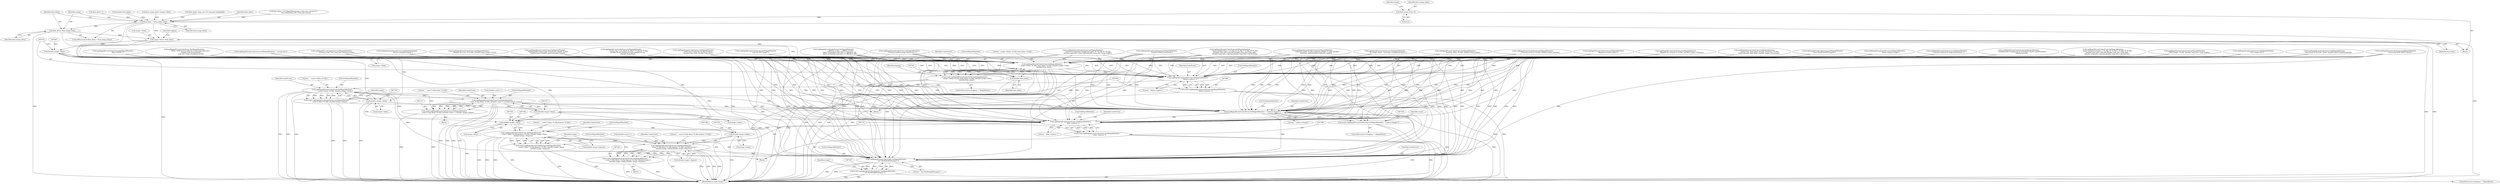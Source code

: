 digraph "0_ImageMagick_9eedb5660f1704cde8e8cd784c5c2a09dd2fd60f_0@API" {
"1007020" [label="(Call,final_image_delay=0)"];
"1007045" [label="(Call,final_delay < final_image_delay)"];
"1007048" [label="(Call,final_delay=final_image_delay)"];
"1007051" [label="(Call,image->delay=final_delay)"];
"1007066" [label="(Call,(double) image->delay)"];
"1007062" [label="(Call,LogMagickEvent(CoderEvent,GetMagickModule(),\n        \"  image->delay=%.20g, final_delay=%.20g\",(double) image->delay,\n        (double) final_delay))"];
"1007060" [label="(Call,(void) LogMagickEvent(CoderEvent,GetMagickModule(),\n        \"  image->delay=%.20g, final_delay=%.20g\",(double) image->delay,\n        (double) final_delay))"];
"1007089" [label="(Call,LogMagickEvent(CoderEvent,GetMagickModule(),\n        \"  Before coalesce:\"))"];
"1007087" [label="(Call,(void) LogMagickEvent(CoderEvent,GetMagickModule(),\n        \"  Before coalesce:\"))"];
"1007095" [label="(Call,LogMagickEvent(CoderEvent,GetMagickModule(),\n        \"    scene 0 delay=%.20g\",(double) image->delay))"];
"1007093" [label="(Call,(void) LogMagickEvent(CoderEvent,GetMagickModule(),\n        \"    scene 0 delay=%.20g\",(double) image->delay))"];
"1007118" [label="(Call,LogMagickEvent(CoderEvent,GetMagickModule(),\n          \"    scene %.20g delay=%.20g\",(double) scene++,(double) image->delay))"];
"1007116" [label="(Call,(void) LogMagickEvent(CoderEvent,GetMagickModule(),\n          \"    scene %.20g delay=%.20g\",(double) scene++,(double) image->delay))"];
"1007147" [label="(Call,LogMagickEvent(CoderEvent,GetMagickModule(),\"  Coalesce Images\"))"];
"1007145" [label="(Call,(void) LogMagickEvent(CoderEvent,GetMagickModule(),\"  Coalesce Images\"))"];
"1007310" [label="(Call,LogMagickEvent(CoderEvent,GetMagickModule(),\n        \"  After coalesce:\"))"];
"1007308" [label="(Call,(void) LogMagickEvent(CoderEvent,GetMagickModule(),\n        \"  After coalesce:\"))"];
"1007316" [label="(Call,LogMagickEvent(CoderEvent,GetMagickModule(),\n        \"    scene 0 delay=%.20g dispose=%.20g\",(double) image->delay,\n        (double) image->dispose))"];
"1007314" [label="(Call,(void) LogMagickEvent(CoderEvent,GetMagickModule(),\n        \"    scene 0 delay=%.20g dispose=%.20g\",(double) image->delay,\n        (double) image->dispose))"];
"1007344" [label="(Call,LogMagickEvent(CoderEvent,GetMagickModule(),\n          \"    scene %.20g delay=%.20g dispose=%.20g\",(double) scene++,\n          (double) image->delay,(double) image->dispose))"];
"1007342" [label="(Call,(void) LogMagickEvent(CoderEvent,GetMagickModule(),\n          \"    scene %.20g delay=%.20g dispose=%.20g\",(double) scene++,\n          (double) image->delay,(double) image->dispose))"];
"1007368" [label="(Call,LogMagickEvent(CoderEvent,GetMagickModule(),\n      \"  exit ReadOneJNGImage();\"))"];
"1007366" [label="(Call,(void) LogMagickEvent(CoderEvent,GetMagickModule(),\n      \"  exit ReadOneJNGImage();\"))"];
"1007099" [label="(Call,(double) image->delay)"];
"1007126" [label="(Call,(double) image->delay)"];
"1007320" [label="(Call,(double) image->delay)"];
"1007352" [label="(Call,(double) image->delay)"];
"1007071" [label="(Call,(double) final_delay)"];
"1007320" [label="(Call,(double) image->delay)"];
"1007065" [label="(Literal,\"  image->delay=%.20g, final_delay=%.20g\")"];
"1007347" [label="(Literal,\"    scene %.20g delay=%.20g dispose=%.20g\")"];
"1007362" [label="(ControlStructure,if (logging != MagickFalse))"];
"1007045" [label="(Call,final_delay < final_image_delay)"];
"1007122" [label="(Call,(double) scene++)"];
"1007316" [label="(Call,LogMagickEvent(CoderEvent,GetMagickModule(),\n        \"    scene 0 delay=%.20g dispose=%.20g\",(double) image->delay,\n        (double) image->dispose))"];
"1007044" [label="(ControlStructure,if (final_delay < final_image_delay))"];
"1007308" [label="(Call,(void) LogMagickEvent(CoderEvent,GetMagickModule(),\n        \"  After coalesce:\"))"];
"1006373" [label="(Call,LogMagickEvent(CoderEvent,GetMagickModule(),\n                \"  Crop the PNG image\"))"];
"1007093" [label="(Call,(void) LogMagickEvent(CoderEvent,GetMagickModule(),\n        \"    scene 0 delay=%.20g\",(double) image->delay))"];
"1001307" [label="(Call,LogMagickEvent(CoderEvent,GetMagickModule(),\n                          \"  x_off[%d]: %.20g,  y_off[%d]: %.20g\",\n                          object_id,(double) mng_info->x_off[object_id],\n                          object_id,(double) mng_info->y_off[object_id]))"];
"1007120" [label="(Call,GetMagickModule())"];
"1007317" [label="(Identifier,CoderEvent)"];
"1006666" [label="(Call,LogMagickEvent(CoderEvent,GetMagickModule(),\n          \"  Finished reading image datastream.\"))"];
"1007313" [label="(Literal,\"  After coalesce:\")"];
"1007318" [label="(Call,GetMagickModule())"];
"1004318" [label="(Call,LogMagickEvent(CoderEvent,GetMagickModule(),\n                    \"  Inserted transparent background layer, W=%.20g, H=%.20g\",\n                    (double) mng_info->mng_width,(double) mng_info->mng_height))"];
"1007063" [label="(Identifier,CoderEvent)"];
"1007035" [label="(Call,final_image_delay=image->delay)"];
"1007128" [label="(Call,image->delay)"];
"1007141" [label="(ControlStructure,if (logging != MagickFalse))"];
"1007090" [label="(Identifier,CoderEvent)"];
"1007319" [label="(Literal,\"    scene 0 delay=%.20g dispose=%.20g\")"];
"1007368" [label="(Call,LogMagickEvent(CoderEvent,GetMagickModule(),\n      \"  exit ReadOneJNGImage();\"))"];
"1006215" [label="(Call,LogMagickEvent(CoderEvent,GetMagickModule(),\n                    \"  Finished MAGN processing\"))"];
"1007374" [label="(MethodReturn,static Image *)"];
"1001037" [label="(Call,final_delay=(png_uint_32) mng_get_long(&p[2]))"];
"1007352" [label="(Call,(double) image->delay)"];
"1007062" [label="(Call,LogMagickEvent(CoderEvent,GetMagickModule(),\n        \"  image->delay=%.20g, final_delay=%.20g\",(double) image->delay,\n        (double) final_delay))"];
"1007121" [label="(Literal,\"    scene %.20g delay=%.20g\")"];
"1007346" [label="(Call,GetMagickModule())"];
"1002532" [label="(Call,LogMagickEvent(CoderEvent,GetMagickModule(),\n                    \"  Insert backgd layer, L=%.20g, R=%.20g T=%.20g, B=%.20g\",\n                    (double) mng_info->clip.left,(double) mng_info->clip.right,\n                    (double) mng_info->clip.top,(double) mng_info->clip.bottom))"];
"1002386" [label="(Call,LogMagickEvent(CoderEvent,GetMagickModule(),\n                \"   subframe_width=%.20g, subframe_height=%.20g\",(double)\n                subframe_width,(double) subframe_height))"];
"1006901" [label="(Call,LogMagickEvent(CoderEvent,GetMagickModule(),\"  Corrupt list\"))"];
"1007089" [label="(Call,LogMagickEvent(CoderEvent,GetMagickModule(),\n        \"  Before coalesce:\"))"];
"1002085" [label="(Call,LogMagickEvent(CoderEvent,GetMagickModule(),\n                \"    Framing_mode=%d\",mng_info->framing_mode))"];
"1007369" [label="(Identifier,CoderEvent)"];
"1005016" [label="(Call,LogMagickEvent(CoderEvent,GetMagickModule(),\n                    \"    Allocate magnified image\"))"];
"1007047" [label="(Identifier,final_image_delay)"];
"1007046" [label="(Identifier,final_delay)"];
"1005193" [label="(Call,LogMagickEvent(CoderEvent,GetMagickModule(),\n                    \"    Magnify the rows to %.20g\",(double) large_image->rows))"];
"1000457" [label="(Call,LogMagickEvent(CoderEvent,GetMagickModule(),\n           \"  Reading MNG chunk type %c%c%c%c, length: %.20g\",\n           type[0],type[1],type[2],type[3],(double) length))"];
"1007078" [label="(Block,)"];
"1007048" [label="(Call,final_delay=final_image_delay)"];
"1007099" [label="(Call,(double) image->delay)"];
"1007337" [label="(Block,)"];
"1007101" [label="(Call,image->delay)"];
"1007149" [label="(Call,GetMagickModule())"];
"1007076" [label="(Identifier,logging)"];
"1002305" [label="(Call,LogMagickEvent(CoderEvent,GetMagickModule(),\n                            \"    Frame_clip: L=%.20g R=%.20g T=%.20g B=%.20g\",\n                            (double) fb.left,(double) fb.right,(double) fb.top,\n                            (double) fb.bottom))"];
"1007111" [label="(Block,)"];
"1007370" [label="(Call,GetMagickModule())"];
"1003010" [label="(Call,LogMagickEvent(CoderEvent,GetMagickModule(),\n                    \"  LOOP level %.20g has %.20g iterations \",\n                    (double) loop_level, (double) loop_iters))"];
"1006713" [label="(Call,LogMagickEvent(CoderEvent,GetMagickModule(),\n          \"  No images found.  Inserting a background layer.\"))"];
"1007107" [label="(Identifier,image)"];
"1007348" [label="(Call,(double) scene++)"];
"1007060" [label="(Call,(void) LogMagickEvent(CoderEvent,GetMagickModule(),\n        \"  image->delay=%.20g, final_delay=%.20g\",(double) image->delay,\n        (double) final_delay))"];
"1007095" [label="(Call,LogMagickEvent(CoderEvent,GetMagickModule(),\n        \"    scene 0 delay=%.20g\",(double) image->delay))"];
"1007091" [label="(Call,GetMagickModule())"];
"1007053" [label="(Identifier,image)"];
"1002199" [label="(Call,LogMagickEvent(CoderEvent,GetMagickModule(),\n                            \"    Framing_delay=%.20g\",(double) frame_delay))"];
"1007310" [label="(Call,LogMagickEvent(CoderEvent,GetMagickModule(),\n        \"  After coalesce:\"))"];
"1002260" [label="(Call,LogMagickEvent(CoderEvent,GetMagickModule(),\n                            \"    Framing_timeout=%.20g\",(double) frame_timeout))"];
"1007092" [label="(Literal,\"  Before coalesce:\")"];
"1007068" [label="(Call,image->delay)"];
"1007051" [label="(Call,image->delay=final_delay)"];
"1007371" [label="(Literal,\"  exit ReadOneJNGImage();\")"];
"1004091" [label="(Call,LogMagickEvent(CoderEvent,GetMagickModule(),\n                \"  Skipping invisible object\"))"];
"1005747" [label="(Call,LogMagickEvent(CoderEvent,GetMagickModule(),\n                    \"    Magnify the columns to %.20g\",(double) image->columns))"];
"1007299" [label="(Block,)"];
"1007022" [label="(Literal,0)"];
"1007150" [label="(Literal,\"  Coalesce Images\")"];
"1007097" [label="(Call,GetMagickModule())"];
"1007119" [label="(Identifier,CoderEvent)"];
"1007148" [label="(Identifier,CoderEvent)"];
"1007152" [label="(Identifier,scene)"];
"1007312" [label="(Call,GetMagickModule())"];
"1007354" [label="(Call,image->delay)"];
"1001077" [label="(Call,LogMagickEvent(CoderEvent,GetMagickModule(),\n                  \"    repeat=%d,  final_delay=%.20g,  iterations=%.20g\",\n                  repeat,(double) final_delay, (double) image->iterations))"];
"1000269" [label="(Call,LogMagickEvent(CoderEvent,GetMagickModule(),\n    \"  Enter ReadOneMNGImage()\"))"];
"1005726" [label="(Call,LogMagickEvent(CoderEvent,GetMagickModule(),\n                    \"    Delete original image\"))"];
"1007058" [label="(Identifier,logging)"];
"1006999" [label="(Call,final_delay=1UL*MagickMax(image->ticks_per_second,1L)*\n            final_delay/mng_info->ticks_per_second)"];
"1007333" [label="(Identifier,image)"];
"1006687" [label="(Call,LogMagickEvent(CoderEvent,GetMagickModule(),\n      \"  Finished reading all image datastreams.\"))"];
"1007049" [label="(Identifier,final_delay)"];
"1007311" [label="(Identifier,CoderEvent)"];
"1007366" [label="(Call,(void) LogMagickEvent(CoderEvent,GetMagickModule(),\n      \"  exit ReadOneJNGImage();\"))"];
"1007145" [label="(Call,(void) LogMagickEvent(CoderEvent,GetMagickModule(),\"  Coalesce Images\"))"];
"1007026" [label="(Identifier,image)"];
"1000369" [label="(Call,final_delay=1)"];
"1007116" [label="(Call,(void) LogMagickEvent(CoderEvent,GetMagickModule(),\n          \"    scene %.20g delay=%.20g\",(double) scene++,(double) image->delay))"];
"1007020" [label="(Call,final_image_delay=0)"];
"1007357" [label="(Call,(double) image->dispose)"];
"1007052" [label="(Call,image->delay)"];
"1007071" [label="(Call,(double) final_delay)"];
"1007147" [label="(Call,LogMagickEvent(CoderEvent,GetMagickModule(),\"  Coalesce Images\"))"];
"1007342" [label="(Call,(void) LogMagickEvent(CoderEvent,GetMagickModule(),\n          \"    scene %.20g delay=%.20g dispose=%.20g\",(double) scene++,\n          (double) image->delay,(double) image->dispose))"];
"1007373" [label="(Identifier,image)"];
"1004650" [label="(Call,LogMagickEvent(CoderEvent,GetMagickModule(),\n            \"  Seeking back to beginning of %c%c%c%c chunk\",type[0],type[1],\n            type[2],type[3]))"];
"1004476" [label="(Call,LogMagickEvent(CoderEvent,GetMagickModule(),\n                \"  Insert background layer, L=%.20g, R=%.20g T=%.20g, B=%.20g\",\n                (double) mng_info->clip.left,(double) mng_info->clip.right,\n                (double) mng_info->clip.top,(double) mng_info->clip.bottom))"];
"1007118" [label="(Call,LogMagickEvent(CoderEvent,GetMagickModule(),\n          \"    scene %.20g delay=%.20g\",(double) scene++,(double) image->delay))"];
"1000775" [label="(Call,LogMagickEvent(CoderEvent,GetMagickModule(),\n                  \"  MNG height: %.20g\",(double) mng_info->mng_height))"];
"1007345" [label="(Identifier,CoderEvent)"];
"1007126" [label="(Call,(double) image->delay)"];
"1006943" [label="(Call,LogMagickEvent(CoderEvent,GetMagickModule(),\n            \"  First image null\"))"];
"1007096" [label="(Identifier,CoderEvent)"];
"1007021" [label="(Identifier,final_image_delay)"];
"1004048" [label="(Call,LogMagickEvent(CoderEvent,GetMagickModule(),\n            \"  Processing %c%c%c%c chunk\",type[0],type[1],type[2],type[3]))"];
"1007098" [label="(Literal,\"    scene 0 delay=%.20g\")"];
"1007314" [label="(Call,(void) LogMagickEvent(CoderEvent,GetMagickModule(),\n        \"    scene 0 delay=%.20g dispose=%.20g\",(double) image->delay,\n        (double) image->dispose))"];
"1007055" [label="(Identifier,final_delay)"];
"1004786" [label="(Call,LogMagickEvent(CoderEvent,GetMagickModule(),\n                \"  Processing MNG MAGN chunk\"))"];
"1007344" [label="(Call,LogMagickEvent(CoderEvent,GetMagickModule(),\n          \"    scene %.20g delay=%.20g dispose=%.20g\",(double) scene++,\n          (double) image->delay,(double) image->dispose))"];
"1000676" [label="(Call,LogMagickEvent(CoderEvent,GetMagickModule(),\n                \"  Skip to IEND.\"))"];
"1007322" [label="(Call,image->delay)"];
"1007050" [label="(Identifier,final_image_delay)"];
"1001082" [label="(Call,(double) final_delay)"];
"1007087" [label="(Call,(void) LogMagickEvent(CoderEvent,GetMagickModule(),\n        \"  Before coalesce:\"))"];
"1007064" [label="(Call,GetMagickModule())"];
"1007066" [label="(Call,(double) image->delay)"];
"1007325" [label="(Call,(double) image->dispose)"];
"1007056" [label="(ControlStructure,if (logging != MagickFalse))"];
"1003126" [label="(Call,LogMagickEvent(CoderEvent,GetMagickModule(),\n                          \"  ENDL: LOOP level %.20g has %.20g remaining iters \",\n                            (double) loop_level,(double)\n                            mng_info->loop_count[loop_level]))"];
"1000181" [label="(Block,)"];
"1007073" [label="(Identifier,final_delay)"];
"1007020" -> "1000181"  [label="AST: "];
"1007020" -> "1007022"  [label="CFG: "];
"1007021" -> "1007020"  [label="AST: "];
"1007022" -> "1007020"  [label="AST: "];
"1007026" -> "1007020"  [label="CFG: "];
"1007020" -> "1007045"  [label="DDG: "];
"1007045" -> "1007044"  [label="AST: "];
"1007045" -> "1007047"  [label="CFG: "];
"1007046" -> "1007045"  [label="AST: "];
"1007047" -> "1007045"  [label="AST: "];
"1007049" -> "1007045"  [label="CFG: "];
"1007053" -> "1007045"  [label="CFG: "];
"1007045" -> "1007374"  [label="DDG: "];
"1007045" -> "1007374"  [label="DDG: "];
"1006999" -> "1007045"  [label="DDG: "];
"1000369" -> "1007045"  [label="DDG: "];
"1001037" -> "1007045"  [label="DDG: "];
"1001082" -> "1007045"  [label="DDG: "];
"1007035" -> "1007045"  [label="DDG: "];
"1007045" -> "1007048"  [label="DDG: "];
"1007045" -> "1007051"  [label="DDG: "];
"1007045" -> "1007071"  [label="DDG: "];
"1007048" -> "1007044"  [label="AST: "];
"1007048" -> "1007050"  [label="CFG: "];
"1007049" -> "1007048"  [label="AST: "];
"1007050" -> "1007048"  [label="AST: "];
"1007053" -> "1007048"  [label="CFG: "];
"1007048" -> "1007374"  [label="DDG: "];
"1007048" -> "1007051"  [label="DDG: "];
"1007048" -> "1007071"  [label="DDG: "];
"1007051" -> "1000181"  [label="AST: "];
"1007051" -> "1007055"  [label="CFG: "];
"1007052" -> "1007051"  [label="AST: "];
"1007055" -> "1007051"  [label="AST: "];
"1007058" -> "1007051"  [label="CFG: "];
"1007051" -> "1007374"  [label="DDG: "];
"1007051" -> "1007374"  [label="DDG: "];
"1007051" -> "1007066"  [label="DDG: "];
"1007051" -> "1007099"  [label="DDG: "];
"1007051" -> "1007320"  [label="DDG: "];
"1007066" -> "1007062"  [label="AST: "];
"1007066" -> "1007068"  [label="CFG: "];
"1007067" -> "1007066"  [label="AST: "];
"1007068" -> "1007066"  [label="AST: "];
"1007072" -> "1007066"  [label="CFG: "];
"1007066" -> "1007374"  [label="DDG: "];
"1007066" -> "1007062"  [label="DDG: "];
"1007066" -> "1007099"  [label="DDG: "];
"1007066" -> "1007320"  [label="DDG: "];
"1007062" -> "1007060"  [label="AST: "];
"1007062" -> "1007071"  [label="CFG: "];
"1007063" -> "1007062"  [label="AST: "];
"1007064" -> "1007062"  [label="AST: "];
"1007065" -> "1007062"  [label="AST: "];
"1007071" -> "1007062"  [label="AST: "];
"1007060" -> "1007062"  [label="CFG: "];
"1007062" -> "1007374"  [label="DDG: "];
"1007062" -> "1007374"  [label="DDG: "];
"1007062" -> "1007374"  [label="DDG: "];
"1007062" -> "1007374"  [label="DDG: "];
"1007062" -> "1007060"  [label="DDG: "];
"1007062" -> "1007060"  [label="DDG: "];
"1007062" -> "1007060"  [label="DDG: "];
"1007062" -> "1007060"  [label="DDG: "];
"1007062" -> "1007060"  [label="DDG: "];
"1002305" -> "1007062"  [label="DDG: "];
"1006373" -> "1007062"  [label="DDG: "];
"1001077" -> "1007062"  [label="DDG: "];
"1004091" -> "1007062"  [label="DDG: "];
"1006901" -> "1007062"  [label="DDG: "];
"1004318" -> "1007062"  [label="DDG: "];
"1006687" -> "1007062"  [label="DDG: "];
"1006943" -> "1007062"  [label="DDG: "];
"1000269" -> "1007062"  [label="DDG: "];
"1002085" -> "1007062"  [label="DDG: "];
"1005747" -> "1007062"  [label="DDG: "];
"1002532" -> "1007062"  [label="DDG: "];
"1003010" -> "1007062"  [label="DDG: "];
"1000676" -> "1007062"  [label="DDG: "];
"1004786" -> "1007062"  [label="DDG: "];
"1002386" -> "1007062"  [label="DDG: "];
"1005726" -> "1007062"  [label="DDG: "];
"1000775" -> "1007062"  [label="DDG: "];
"1005016" -> "1007062"  [label="DDG: "];
"1006713" -> "1007062"  [label="DDG: "];
"1001307" -> "1007062"  [label="DDG: "];
"1004048" -> "1007062"  [label="DDG: "];
"1002199" -> "1007062"  [label="DDG: "];
"1004650" -> "1007062"  [label="DDG: "];
"1004476" -> "1007062"  [label="DDG: "];
"1003126" -> "1007062"  [label="DDG: "];
"1005193" -> "1007062"  [label="DDG: "];
"1006666" -> "1007062"  [label="DDG: "];
"1002260" -> "1007062"  [label="DDG: "];
"1006215" -> "1007062"  [label="DDG: "];
"1000457" -> "1007062"  [label="DDG: "];
"1007071" -> "1007062"  [label="DDG: "];
"1007062" -> "1007089"  [label="DDG: "];
"1007062" -> "1007147"  [label="DDG: "];
"1007062" -> "1007310"  [label="DDG: "];
"1007062" -> "1007368"  [label="DDG: "];
"1007060" -> "1007056"  [label="AST: "];
"1007061" -> "1007060"  [label="AST: "];
"1007076" -> "1007060"  [label="CFG: "];
"1007060" -> "1007374"  [label="DDG: "];
"1007060" -> "1007374"  [label="DDG: "];
"1007089" -> "1007087"  [label="AST: "];
"1007089" -> "1007092"  [label="CFG: "];
"1007090" -> "1007089"  [label="AST: "];
"1007091" -> "1007089"  [label="AST: "];
"1007092" -> "1007089"  [label="AST: "];
"1007087" -> "1007089"  [label="CFG: "];
"1007089" -> "1007087"  [label="DDG: "];
"1007089" -> "1007087"  [label="DDG: "];
"1007089" -> "1007087"  [label="DDG: "];
"1002305" -> "1007089"  [label="DDG: "];
"1006373" -> "1007089"  [label="DDG: "];
"1001077" -> "1007089"  [label="DDG: "];
"1004091" -> "1007089"  [label="DDG: "];
"1006901" -> "1007089"  [label="DDG: "];
"1004318" -> "1007089"  [label="DDG: "];
"1006687" -> "1007089"  [label="DDG: "];
"1006943" -> "1007089"  [label="DDG: "];
"1000269" -> "1007089"  [label="DDG: "];
"1002085" -> "1007089"  [label="DDG: "];
"1005747" -> "1007089"  [label="DDG: "];
"1002532" -> "1007089"  [label="DDG: "];
"1003010" -> "1007089"  [label="DDG: "];
"1000676" -> "1007089"  [label="DDG: "];
"1004786" -> "1007089"  [label="DDG: "];
"1002386" -> "1007089"  [label="DDG: "];
"1005726" -> "1007089"  [label="DDG: "];
"1000775" -> "1007089"  [label="DDG: "];
"1005016" -> "1007089"  [label="DDG: "];
"1006713" -> "1007089"  [label="DDG: "];
"1001307" -> "1007089"  [label="DDG: "];
"1004048" -> "1007089"  [label="DDG: "];
"1002199" -> "1007089"  [label="DDG: "];
"1004650" -> "1007089"  [label="DDG: "];
"1004476" -> "1007089"  [label="DDG: "];
"1003126" -> "1007089"  [label="DDG: "];
"1005193" -> "1007089"  [label="DDG: "];
"1006666" -> "1007089"  [label="DDG: "];
"1002260" -> "1007089"  [label="DDG: "];
"1006215" -> "1007089"  [label="DDG: "];
"1000457" -> "1007089"  [label="DDG: "];
"1007089" -> "1007095"  [label="DDG: "];
"1007087" -> "1007078"  [label="AST: "];
"1007088" -> "1007087"  [label="AST: "];
"1007094" -> "1007087"  [label="CFG: "];
"1007087" -> "1007374"  [label="DDG: "];
"1007087" -> "1007374"  [label="DDG: "];
"1007095" -> "1007093"  [label="AST: "];
"1007095" -> "1007099"  [label="CFG: "];
"1007096" -> "1007095"  [label="AST: "];
"1007097" -> "1007095"  [label="AST: "];
"1007098" -> "1007095"  [label="AST: "];
"1007099" -> "1007095"  [label="AST: "];
"1007093" -> "1007095"  [label="CFG: "];
"1007095" -> "1007374"  [label="DDG: "];
"1007095" -> "1007374"  [label="DDG: "];
"1007095" -> "1007374"  [label="DDG: "];
"1007095" -> "1007093"  [label="DDG: "];
"1007095" -> "1007093"  [label="DDG: "];
"1007095" -> "1007093"  [label="DDG: "];
"1007095" -> "1007093"  [label="DDG: "];
"1007099" -> "1007095"  [label="DDG: "];
"1007095" -> "1007118"  [label="DDG: "];
"1007095" -> "1007147"  [label="DDG: "];
"1007095" -> "1007310"  [label="DDG: "];
"1007095" -> "1007368"  [label="DDG: "];
"1007093" -> "1007078"  [label="AST: "];
"1007094" -> "1007093"  [label="AST: "];
"1007107" -> "1007093"  [label="CFG: "];
"1007093" -> "1007374"  [label="DDG: "];
"1007093" -> "1007374"  [label="DDG: "];
"1007118" -> "1007116"  [label="AST: "];
"1007118" -> "1007126"  [label="CFG: "];
"1007119" -> "1007118"  [label="AST: "];
"1007120" -> "1007118"  [label="AST: "];
"1007121" -> "1007118"  [label="AST: "];
"1007122" -> "1007118"  [label="AST: "];
"1007126" -> "1007118"  [label="AST: "];
"1007116" -> "1007118"  [label="CFG: "];
"1007118" -> "1007374"  [label="DDG: "];
"1007118" -> "1007374"  [label="DDG: "];
"1007118" -> "1007374"  [label="DDG: "];
"1007118" -> "1007374"  [label="DDG: "];
"1007118" -> "1007116"  [label="DDG: "];
"1007118" -> "1007116"  [label="DDG: "];
"1007118" -> "1007116"  [label="DDG: "];
"1007118" -> "1007116"  [label="DDG: "];
"1007118" -> "1007116"  [label="DDG: "];
"1007126" -> "1007118"  [label="DDG: "];
"1007118" -> "1007147"  [label="DDG: "];
"1007118" -> "1007310"  [label="DDG: "];
"1007118" -> "1007368"  [label="DDG: "];
"1007116" -> "1007111"  [label="AST: "];
"1007117" -> "1007116"  [label="AST: "];
"1007107" -> "1007116"  [label="CFG: "];
"1007116" -> "1007374"  [label="DDG: "];
"1007116" -> "1007374"  [label="DDG: "];
"1007147" -> "1007145"  [label="AST: "];
"1007147" -> "1007150"  [label="CFG: "];
"1007148" -> "1007147"  [label="AST: "];
"1007149" -> "1007147"  [label="AST: "];
"1007150" -> "1007147"  [label="AST: "];
"1007145" -> "1007147"  [label="CFG: "];
"1007147" -> "1007374"  [label="DDG: "];
"1007147" -> "1007374"  [label="DDG: "];
"1007147" -> "1007145"  [label="DDG: "];
"1007147" -> "1007145"  [label="DDG: "];
"1007147" -> "1007145"  [label="DDG: "];
"1002305" -> "1007147"  [label="DDG: "];
"1006373" -> "1007147"  [label="DDG: "];
"1001077" -> "1007147"  [label="DDG: "];
"1004091" -> "1007147"  [label="DDG: "];
"1006901" -> "1007147"  [label="DDG: "];
"1004318" -> "1007147"  [label="DDG: "];
"1006687" -> "1007147"  [label="DDG: "];
"1006943" -> "1007147"  [label="DDG: "];
"1002085" -> "1007147"  [label="DDG: "];
"1005747" -> "1007147"  [label="DDG: "];
"1002532" -> "1007147"  [label="DDG: "];
"1003010" -> "1007147"  [label="DDG: "];
"1000676" -> "1007147"  [label="DDG: "];
"1004786" -> "1007147"  [label="DDG: "];
"1002386" -> "1007147"  [label="DDG: "];
"1005726" -> "1007147"  [label="DDG: "];
"1000775" -> "1007147"  [label="DDG: "];
"1005016" -> "1007147"  [label="DDG: "];
"1006713" -> "1007147"  [label="DDG: "];
"1001307" -> "1007147"  [label="DDG: "];
"1004048" -> "1007147"  [label="DDG: "];
"1002199" -> "1007147"  [label="DDG: "];
"1004650" -> "1007147"  [label="DDG: "];
"1004476" -> "1007147"  [label="DDG: "];
"1003126" -> "1007147"  [label="DDG: "];
"1005193" -> "1007147"  [label="DDG: "];
"1006666" -> "1007147"  [label="DDG: "];
"1002260" -> "1007147"  [label="DDG: "];
"1006215" -> "1007147"  [label="DDG: "];
"1000457" -> "1007147"  [label="DDG: "];
"1000269" -> "1007147"  [label="DDG: "];
"1007147" -> "1007310"  [label="DDG: "];
"1007147" -> "1007368"  [label="DDG: "];
"1007145" -> "1007141"  [label="AST: "];
"1007146" -> "1007145"  [label="AST: "];
"1007152" -> "1007145"  [label="CFG: "];
"1007145" -> "1007374"  [label="DDG: "];
"1007145" -> "1007374"  [label="DDG: "];
"1007310" -> "1007308"  [label="AST: "];
"1007310" -> "1007313"  [label="CFG: "];
"1007311" -> "1007310"  [label="AST: "];
"1007312" -> "1007310"  [label="AST: "];
"1007313" -> "1007310"  [label="AST: "];
"1007308" -> "1007310"  [label="CFG: "];
"1007310" -> "1007308"  [label="DDG: "];
"1007310" -> "1007308"  [label="DDG: "];
"1007310" -> "1007308"  [label="DDG: "];
"1002305" -> "1007310"  [label="DDG: "];
"1006373" -> "1007310"  [label="DDG: "];
"1001077" -> "1007310"  [label="DDG: "];
"1004091" -> "1007310"  [label="DDG: "];
"1006901" -> "1007310"  [label="DDG: "];
"1004318" -> "1007310"  [label="DDG: "];
"1006687" -> "1007310"  [label="DDG: "];
"1006943" -> "1007310"  [label="DDG: "];
"1005747" -> "1007310"  [label="DDG: "];
"1002532" -> "1007310"  [label="DDG: "];
"1003010" -> "1007310"  [label="DDG: "];
"1000676" -> "1007310"  [label="DDG: "];
"1004786" -> "1007310"  [label="DDG: "];
"1002386" -> "1007310"  [label="DDG: "];
"1005726" -> "1007310"  [label="DDG: "];
"1000775" -> "1007310"  [label="DDG: "];
"1005016" -> "1007310"  [label="DDG: "];
"1006713" -> "1007310"  [label="DDG: "];
"1001307" -> "1007310"  [label="DDG: "];
"1004048" -> "1007310"  [label="DDG: "];
"1002199" -> "1007310"  [label="DDG: "];
"1004650" -> "1007310"  [label="DDG: "];
"1004476" -> "1007310"  [label="DDG: "];
"1003126" -> "1007310"  [label="DDG: "];
"1005193" -> "1007310"  [label="DDG: "];
"1006666" -> "1007310"  [label="DDG: "];
"1002260" -> "1007310"  [label="DDG: "];
"1006215" -> "1007310"  [label="DDG: "];
"1000457" -> "1007310"  [label="DDG: "];
"1000269" -> "1007310"  [label="DDG: "];
"1002085" -> "1007310"  [label="DDG: "];
"1007310" -> "1007316"  [label="DDG: "];
"1007308" -> "1007299"  [label="AST: "];
"1007309" -> "1007308"  [label="AST: "];
"1007315" -> "1007308"  [label="CFG: "];
"1007308" -> "1007374"  [label="DDG: "];
"1007308" -> "1007374"  [label="DDG: "];
"1007316" -> "1007314"  [label="AST: "];
"1007316" -> "1007325"  [label="CFG: "];
"1007317" -> "1007316"  [label="AST: "];
"1007318" -> "1007316"  [label="AST: "];
"1007319" -> "1007316"  [label="AST: "];
"1007320" -> "1007316"  [label="AST: "];
"1007325" -> "1007316"  [label="AST: "];
"1007314" -> "1007316"  [label="CFG: "];
"1007316" -> "1007374"  [label="DDG: "];
"1007316" -> "1007374"  [label="DDG: "];
"1007316" -> "1007374"  [label="DDG: "];
"1007316" -> "1007374"  [label="DDG: "];
"1007316" -> "1007314"  [label="DDG: "];
"1007316" -> "1007314"  [label="DDG: "];
"1007316" -> "1007314"  [label="DDG: "];
"1007316" -> "1007314"  [label="DDG: "];
"1007316" -> "1007314"  [label="DDG: "];
"1007320" -> "1007316"  [label="DDG: "];
"1007325" -> "1007316"  [label="DDG: "];
"1007316" -> "1007344"  [label="DDG: "];
"1007316" -> "1007368"  [label="DDG: "];
"1007314" -> "1007299"  [label="AST: "];
"1007315" -> "1007314"  [label="AST: "];
"1007333" -> "1007314"  [label="CFG: "];
"1007314" -> "1007374"  [label="DDG: "];
"1007314" -> "1007374"  [label="DDG: "];
"1007344" -> "1007342"  [label="AST: "];
"1007344" -> "1007357"  [label="CFG: "];
"1007345" -> "1007344"  [label="AST: "];
"1007346" -> "1007344"  [label="AST: "];
"1007347" -> "1007344"  [label="AST: "];
"1007348" -> "1007344"  [label="AST: "];
"1007352" -> "1007344"  [label="AST: "];
"1007357" -> "1007344"  [label="AST: "];
"1007342" -> "1007344"  [label="CFG: "];
"1007344" -> "1007374"  [label="DDG: "];
"1007344" -> "1007374"  [label="DDG: "];
"1007344" -> "1007374"  [label="DDG: "];
"1007344" -> "1007374"  [label="DDG: "];
"1007344" -> "1007374"  [label="DDG: "];
"1007344" -> "1007342"  [label="DDG: "];
"1007344" -> "1007342"  [label="DDG: "];
"1007344" -> "1007342"  [label="DDG: "];
"1007344" -> "1007342"  [label="DDG: "];
"1007344" -> "1007342"  [label="DDG: "];
"1007344" -> "1007342"  [label="DDG: "];
"1007352" -> "1007344"  [label="DDG: "];
"1007357" -> "1007344"  [label="DDG: "];
"1007344" -> "1007368"  [label="DDG: "];
"1007342" -> "1007337"  [label="AST: "];
"1007343" -> "1007342"  [label="AST: "];
"1007333" -> "1007342"  [label="CFG: "];
"1007342" -> "1007374"  [label="DDG: "];
"1007342" -> "1007374"  [label="DDG: "];
"1007368" -> "1007366"  [label="AST: "];
"1007368" -> "1007371"  [label="CFG: "];
"1007369" -> "1007368"  [label="AST: "];
"1007370" -> "1007368"  [label="AST: "];
"1007371" -> "1007368"  [label="AST: "];
"1007366" -> "1007368"  [label="CFG: "];
"1007368" -> "1007374"  [label="DDG: "];
"1007368" -> "1007374"  [label="DDG: "];
"1007368" -> "1007366"  [label="DDG: "];
"1007368" -> "1007366"  [label="DDG: "];
"1007368" -> "1007366"  [label="DDG: "];
"1002305" -> "1007368"  [label="DDG: "];
"1006373" -> "1007368"  [label="DDG: "];
"1001077" -> "1007368"  [label="DDG: "];
"1004091" -> "1007368"  [label="DDG: "];
"1006901" -> "1007368"  [label="DDG: "];
"1004318" -> "1007368"  [label="DDG: "];
"1006687" -> "1007368"  [label="DDG: "];
"1006943" -> "1007368"  [label="DDG: "];
"1005747" -> "1007368"  [label="DDG: "];
"1002532" -> "1007368"  [label="DDG: "];
"1003010" -> "1007368"  [label="DDG: "];
"1000676" -> "1007368"  [label="DDG: "];
"1004786" -> "1007368"  [label="DDG: "];
"1002386" -> "1007368"  [label="DDG: "];
"1005726" -> "1007368"  [label="DDG: "];
"1000775" -> "1007368"  [label="DDG: "];
"1005016" -> "1007368"  [label="DDG: "];
"1006713" -> "1007368"  [label="DDG: "];
"1001307" -> "1007368"  [label="DDG: "];
"1004048" -> "1007368"  [label="DDG: "];
"1002199" -> "1007368"  [label="DDG: "];
"1004650" -> "1007368"  [label="DDG: "];
"1004476" -> "1007368"  [label="DDG: "];
"1003126" -> "1007368"  [label="DDG: "];
"1005193" -> "1007368"  [label="DDG: "];
"1006666" -> "1007368"  [label="DDG: "];
"1002260" -> "1007368"  [label="DDG: "];
"1006215" -> "1007368"  [label="DDG: "];
"1000457" -> "1007368"  [label="DDG: "];
"1000269" -> "1007368"  [label="DDG: "];
"1002085" -> "1007368"  [label="DDG: "];
"1007366" -> "1007362"  [label="AST: "];
"1007367" -> "1007366"  [label="AST: "];
"1007373" -> "1007366"  [label="CFG: "];
"1007366" -> "1007374"  [label="DDG: "];
"1007366" -> "1007374"  [label="DDG: "];
"1007099" -> "1007101"  [label="CFG: "];
"1007100" -> "1007099"  [label="AST: "];
"1007101" -> "1007099"  [label="AST: "];
"1007099" -> "1007374"  [label="DDG: "];
"1007099" -> "1007126"  [label="DDG: "];
"1007099" -> "1007320"  [label="DDG: "];
"1007126" -> "1007128"  [label="CFG: "];
"1007127" -> "1007126"  [label="AST: "];
"1007128" -> "1007126"  [label="AST: "];
"1007126" -> "1007374"  [label="DDG: "];
"1007126" -> "1007320"  [label="DDG: "];
"1007320" -> "1007322"  [label="CFG: "];
"1007321" -> "1007320"  [label="AST: "];
"1007322" -> "1007320"  [label="AST: "];
"1007326" -> "1007320"  [label="CFG: "];
"1007320" -> "1007374"  [label="DDG: "];
"1007320" -> "1007352"  [label="DDG: "];
"1007352" -> "1007354"  [label="CFG: "];
"1007353" -> "1007352"  [label="AST: "];
"1007354" -> "1007352"  [label="AST: "];
"1007358" -> "1007352"  [label="CFG: "];
"1007352" -> "1007374"  [label="DDG: "];
"1007071" -> "1007073"  [label="CFG: "];
"1007072" -> "1007071"  [label="AST: "];
"1007073" -> "1007071"  [label="AST: "];
"1007071" -> "1007374"  [label="DDG: "];
}
